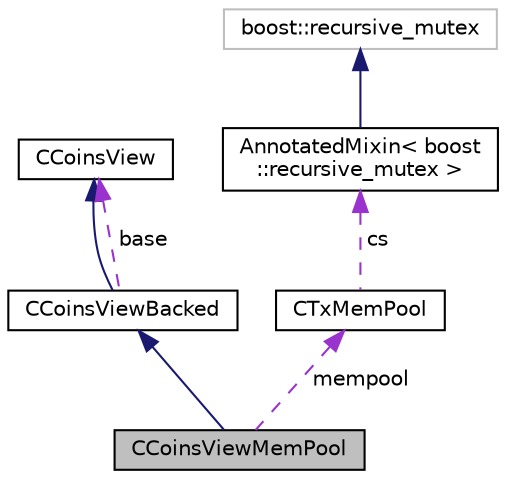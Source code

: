 digraph "CCoinsViewMemPool"
{
 // LATEX_PDF_SIZE
  edge [fontname="Helvetica",fontsize="10",labelfontname="Helvetica",labelfontsize="10"];
  node [fontname="Helvetica",fontsize="10",shape=record];
  Node3 [label="CCoinsViewMemPool",height=0.2,width=0.4,color="black", fillcolor="grey75", style="filled", fontcolor="black",tooltip=" "];
  Node4 -> Node3 [dir="back",color="midnightblue",fontsize="10",style="solid",fontname="Helvetica"];
  Node4 [label="CCoinsViewBacked",height=0.2,width=0.4,color="black", fillcolor="white", style="filled",URL="$class_c_coins_view_backed.html",tooltip=" "];
  Node5 -> Node4 [dir="back",color="midnightblue",fontsize="10",style="solid",fontname="Helvetica"];
  Node5 [label="CCoinsView",height=0.2,width=0.4,color="black", fillcolor="white", style="filled",URL="$class_c_coins_view.html",tooltip=" "];
  Node5 -> Node4 [dir="back",color="darkorchid3",fontsize="10",style="dashed",label=" base" ,fontname="Helvetica"];
  Node6 -> Node3 [dir="back",color="darkorchid3",fontsize="10",style="dashed",label=" mempool" ,fontname="Helvetica"];
  Node6 [label="CTxMemPool",height=0.2,width=0.4,color="black", fillcolor="white", style="filled",URL="$class_c_tx_mem_pool.html",tooltip=" "];
  Node7 -> Node6 [dir="back",color="darkorchid3",fontsize="10",style="dashed",label=" cs" ,fontname="Helvetica"];
  Node7 [label="AnnotatedMixin\< boost\l::recursive_mutex \>",height=0.2,width=0.4,color="black", fillcolor="white", style="filled",URL="$class_annotated_mixin.html",tooltip=" "];
  Node8 -> Node7 [dir="back",color="midnightblue",fontsize="10",style="solid",fontname="Helvetica"];
  Node8 [label="boost::recursive_mutex",height=0.2,width=0.4,color="grey75", fillcolor="white", style="filled",tooltip=" "];
}
